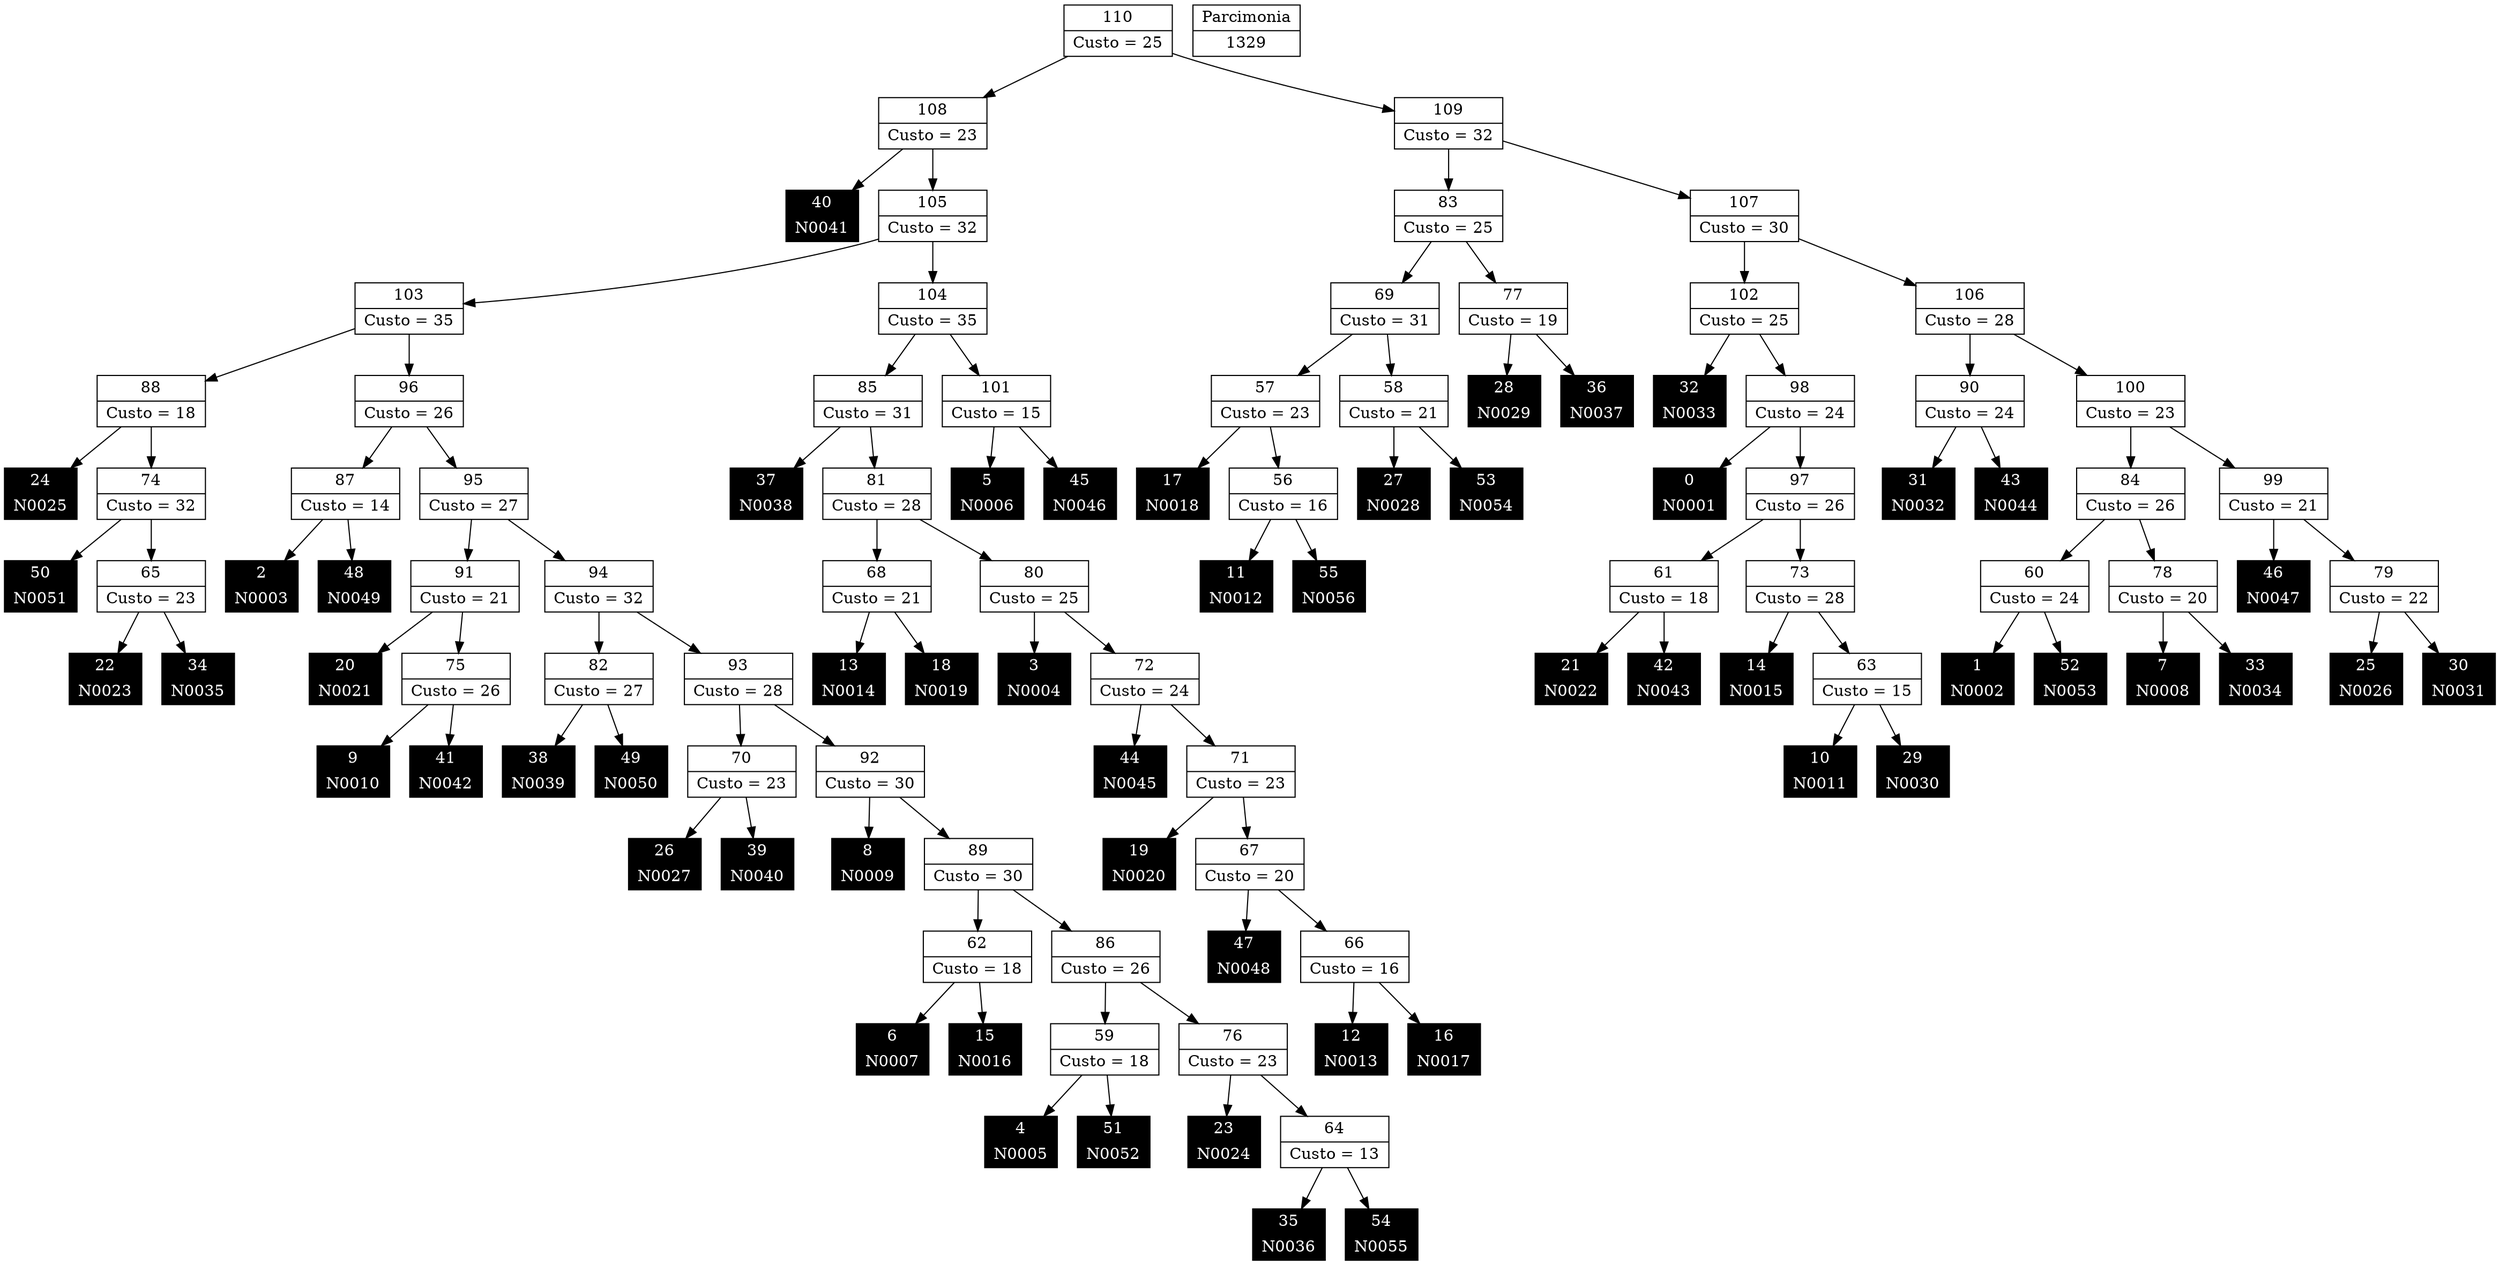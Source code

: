 Digraph G {
0 [shape="record", label="{0 | N0001}",style=filled, color=black, fontcolor=white,fontsize=14, height=0.5]
1 [shape="record", label="{1 | N0002}",style=filled, color=black, fontcolor=white,fontsize=14, height=0.5]
2 [shape="record", label="{2 | N0003}",style=filled, color=black, fontcolor=white,fontsize=14, height=0.5]
3 [shape="record", label="{3 | N0004}",style=filled, color=black, fontcolor=white,fontsize=14, height=0.5]
4 [shape="record", label="{4 | N0005}",style=filled, color=black, fontcolor=white,fontsize=14, height=0.5]
5 [shape="record", label="{5 | N0006}",style=filled, color=black, fontcolor=white,fontsize=14, height=0.5]
6 [shape="record", label="{6 | N0007}",style=filled, color=black, fontcolor=white,fontsize=14, height=0.5]
7 [shape="record", label="{7 | N0008}",style=filled, color=black, fontcolor=white,fontsize=14, height=0.5]
8 [shape="record", label="{8 | N0009}",style=filled, color=black, fontcolor=white,fontsize=14, height=0.5]
9 [shape="record", label="{9 | N0010}",style=filled, color=black, fontcolor=white,fontsize=14, height=0.5]
10 [shape="record", label="{10 | N0011}",style=filled, color=black, fontcolor=white,fontsize=14, height=0.5]
11 [shape="record", label="{11 | N0012}",style=filled, color=black, fontcolor=white,fontsize=14, height=0.5]
12 [shape="record", label="{12 | N0013}",style=filled, color=black, fontcolor=white,fontsize=14, height=0.5]
13 [shape="record", label="{13 | N0014}",style=filled, color=black, fontcolor=white,fontsize=14, height=0.5]
14 [shape="record", label="{14 | N0015}",style=filled, color=black, fontcolor=white,fontsize=14, height=0.5]
15 [shape="record", label="{15 | N0016}",style=filled, color=black, fontcolor=white,fontsize=14, height=0.5]
16 [shape="record", label="{16 | N0017}",style=filled, color=black, fontcolor=white,fontsize=14, height=0.5]
17 [shape="record", label="{17 | N0018}",style=filled, color=black, fontcolor=white,fontsize=14, height=0.5]
18 [shape="record", label="{18 | N0019}",style=filled, color=black, fontcolor=white,fontsize=14, height=0.5]
19 [shape="record", label="{19 | N0020}",style=filled, color=black, fontcolor=white,fontsize=14, height=0.5]
20 [shape="record", label="{20 | N0021}",style=filled, color=black, fontcolor=white,fontsize=14, height=0.5]
21 [shape="record", label="{21 | N0022}",style=filled, color=black, fontcolor=white,fontsize=14, height=0.5]
22 [shape="record", label="{22 | N0023}",style=filled, color=black, fontcolor=white,fontsize=14, height=0.5]
23 [shape="record", label="{23 | N0024}",style=filled, color=black, fontcolor=white,fontsize=14, height=0.5]
24 [shape="record", label="{24 | N0025}",style=filled, color=black, fontcolor=white,fontsize=14, height=0.5]
25 [shape="record", label="{25 | N0026}",style=filled, color=black, fontcolor=white,fontsize=14, height=0.5]
26 [shape="record", label="{26 | N0027}",style=filled, color=black, fontcolor=white,fontsize=14, height=0.5]
27 [shape="record", label="{27 | N0028}",style=filled, color=black, fontcolor=white,fontsize=14, height=0.5]
28 [shape="record", label="{28 | N0029}",style=filled, color=black, fontcolor=white,fontsize=14, height=0.5]
29 [shape="record", label="{29 | N0030}",style=filled, color=black, fontcolor=white,fontsize=14, height=0.5]
30 [shape="record", label="{30 | N0031}",style=filled, color=black, fontcolor=white,fontsize=14, height=0.5]
31 [shape="record", label="{31 | N0032}",style=filled, color=black, fontcolor=white,fontsize=14, height=0.5]
32 [shape="record", label="{32 | N0033}",style=filled, color=black, fontcolor=white,fontsize=14, height=0.5]
33 [shape="record", label="{33 | N0034}",style=filled, color=black, fontcolor=white,fontsize=14, height=0.5]
34 [shape="record", label="{34 | N0035}",style=filled, color=black, fontcolor=white,fontsize=14, height=0.5]
35 [shape="record", label="{35 | N0036}",style=filled, color=black, fontcolor=white,fontsize=14, height=0.5]
36 [shape="record", label="{36 | N0037}",style=filled, color=black, fontcolor=white,fontsize=14, height=0.5]
37 [shape="record", label="{37 | N0038}",style=filled, color=black, fontcolor=white,fontsize=14, height=0.5]
38 [shape="record", label="{38 | N0039}",style=filled, color=black, fontcolor=white,fontsize=14, height=0.5]
39 [shape="record", label="{39 | N0040}",style=filled, color=black, fontcolor=white,fontsize=14, height=0.5]
40 [shape="record", label="{40 | N0041}",style=filled, color=black, fontcolor=white,fontsize=14, height=0.5]
41 [shape="record", label="{41 | N0042}",style=filled, color=black, fontcolor=white,fontsize=14, height=0.5]
42 [shape="record", label="{42 | N0043}",style=filled, color=black, fontcolor=white,fontsize=14, height=0.5]
43 [shape="record", label="{43 | N0044}",style=filled, color=black, fontcolor=white,fontsize=14, height=0.5]
44 [shape="record", label="{44 | N0045}",style=filled, color=black, fontcolor=white,fontsize=14, height=0.5]
45 [shape="record", label="{45 | N0046}",style=filled, color=black, fontcolor=white,fontsize=14, height=0.5]
46 [shape="record", label="{46 | N0047}",style=filled, color=black, fontcolor=white,fontsize=14, height=0.5]
47 [shape="record", label="{47 | N0048}",style=filled, color=black, fontcolor=white,fontsize=14, height=0.5]
48 [shape="record", label="{48 | N0049}",style=filled, color=black, fontcolor=white,fontsize=14, height=0.5]
49 [shape="record", label="{49 | N0050}",style=filled, color=black, fontcolor=white,fontsize=14, height=0.5]
50 [shape="record", label="{50 | N0051}",style=filled, color=black, fontcolor=white,fontsize=14, height=0.5]
51 [shape="record", label="{51 | N0052}",style=filled, color=black, fontcolor=white,fontsize=14, height=0.5]
52 [shape="record", label="{52 | N0053}",style=filled, color=black, fontcolor=white,fontsize=14, height=0.5]
53 [shape="record", label="{53 | N0054}",style=filled, color=black, fontcolor=white,fontsize=14, height=0.5]
54 [shape="record", label="{54 | N0055}",style=filled, color=black, fontcolor=white,fontsize=14, height=0.5]
55 [shape="record", label="{55 | N0056}",style=filled, color=black, fontcolor=white,fontsize=14, height=0.5]
56 [shape="record", label="{56|Custo = 16}"]
57 [shape="record", label="{57|Custo = 23}"]
58 [shape="record", label="{58|Custo = 21}"]
59 [shape="record", label="{59|Custo = 18}"]
60 [shape="record", label="{60|Custo = 24}"]
61 [shape="record", label="{61|Custo = 18}"]
62 [shape="record", label="{62|Custo = 18}"]
63 [shape="record", label="{63|Custo = 15}"]
64 [shape="record", label="{64|Custo = 13}"]
65 [shape="record", label="{65|Custo = 23}"]
66 [shape="record", label="{66|Custo = 16}"]
67 [shape="record", label="{67|Custo = 20}"]
68 [shape="record", label="{68|Custo = 21}"]
69 [shape="record", label="{69|Custo = 31}"]
70 [shape="record", label="{70|Custo = 23}"]
71 [shape="record", label="{71|Custo = 23}"]
72 [shape="record", label="{72|Custo = 24}"]
73 [shape="record", label="{73|Custo = 28}"]
74 [shape="record", label="{74|Custo = 32}"]
75 [shape="record", label="{75|Custo = 26}"]
76 [shape="record", label="{76|Custo = 23}"]
77 [shape="record", label="{77|Custo = 19}"]
78 [shape="record", label="{78|Custo = 20}"]
79 [shape="record", label="{79|Custo = 22}"]
80 [shape="record", label="{80|Custo = 25}"]
81 [shape="record", label="{81|Custo = 28}"]
82 [shape="record", label="{82|Custo = 27}"]
83 [shape="record", label="{83|Custo = 25}"]
84 [shape="record", label="{84|Custo = 26}"]
85 [shape="record", label="{85|Custo = 31}"]
86 [shape="record", label="{86|Custo = 26}"]
87 [shape="record", label="{87|Custo = 14}"]
88 [shape="record", label="{88|Custo = 18}"]
89 [shape="record", label="{89|Custo = 30}"]
90 [shape="record", label="{90|Custo = 24}"]
91 [shape="record", label="{91|Custo = 21}"]
92 [shape="record", label="{92|Custo = 30}"]
93 [shape="record", label="{93|Custo = 28}"]
94 [shape="record", label="{94|Custo = 32}"]
95 [shape="record", label="{95|Custo = 27}"]
96 [shape="record", label="{96|Custo = 26}"]
97 [shape="record", label="{97|Custo = 26}"]
98 [shape="record", label="{98|Custo = 24}"]
99 [shape="record", label="{99|Custo = 21}"]
100 [shape="record", label="{100|Custo = 23}"]
101 [shape="record", label="{101|Custo = 15}"]
102 [shape="record", label="{102|Custo = 25}"]
103 [shape="record", label="{103|Custo = 35}"]
104 [shape="record", label="{104|Custo = 35}"]
105 [shape="record", label="{105|Custo = 32}"]
106 [shape="record", label="{106|Custo = 28}"]
107 [shape="record", label="{107|Custo = 30}"]
108 [shape="record", label="{108|Custo = 23}"]
109 [shape="record", label="{109|Custo = 32}"]
110 [shape="record", label="{110|Custo = 25}"]

56->55
56->11
57->56
57->17
58->53
58->27
59->51
59->4
60->52
60->1
61->42
61->21
62->15
62->6
63->29
63->10
64->54
64->35
65->34
65->22
66->16
66->12
67->66
67->47
68->18
68->13
69->58
69->57
70->39
70->26
71->67
71->19
72->71
72->44
73->63
73->14
74->65
74->50
75->41
75->9
76->64
76->23
77->36
77->28
78->33
78->7
79->30
79->25
80->72
80->3
81->80
81->68
82->49
82->38
83->77
83->69
84->78
84->60
85->81
85->37
86->76
86->59
87->48
87->2
88->74
88->24
89->86
89->62
90->43
90->31
91->75
91->20
92->89
92->8
93->92
93->70
94->93
94->82
95->94
95->91
96->95
96->87
97->73
97->61
98->97
98->0
99->79
99->46
100->99
100->84
101->45
101->5
102->98
102->32
103->96
103->88
104->101
104->85
105->104
105->103
106->100
106->90
107->106
107->102
108->105
108->40
109->107
109->83
110->109
110->108

1329 [shape="record", label="{Parcimonia|1329}"]
}